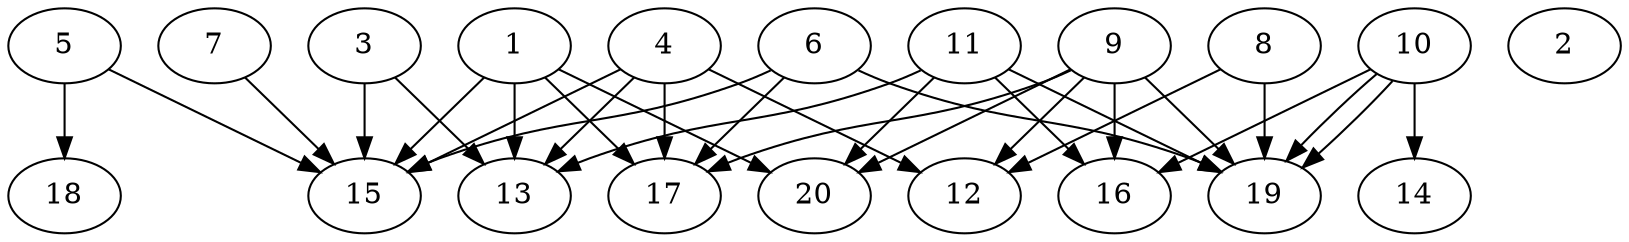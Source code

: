 // DAG automatically generated by daggen at Wed Jul 24 21:26:16 2019
// ./daggen --dot -n 20 --ccr 0.3 --fat 0.8 --regular 0.5 --density 0.5 --mindata 5242880 --maxdata 52428800 
digraph G {
  1 [size="127102293", alpha="0.02", expect_size="38130688"] 
  1 -> 13 [size ="38130688"]
  1 -> 15 [size ="38130688"]
  1 -> 17 [size ="38130688"]
  1 -> 20 [size ="38130688"]
  2 [size="106550613", alpha="0.16", expect_size="31965184"] 
  3 [size="65532587", alpha="0.00", expect_size="19659776"] 
  3 -> 13 [size ="19659776"]
  3 -> 15 [size ="19659776"]
  4 [size="40314880", alpha="0.03", expect_size="12094464"] 
  4 -> 12 [size ="12094464"]
  4 -> 13 [size ="12094464"]
  4 -> 15 [size ="12094464"]
  4 -> 17 [size ="12094464"]
  5 [size="92317013", alpha="0.02", expect_size="27695104"] 
  5 -> 15 [size ="27695104"]
  5 -> 18 [size ="27695104"]
  6 [size="156975787", alpha="0.10", expect_size="47092736"] 
  6 -> 15 [size ="47092736"]
  6 -> 17 [size ="47092736"]
  6 -> 19 [size ="47092736"]
  7 [size="95081813", alpha="0.12", expect_size="28524544"] 
  7 -> 15 [size ="28524544"]
  8 [size="98010453", alpha="0.19", expect_size="29403136"] 
  8 -> 12 [size ="29403136"]
  8 -> 19 [size ="29403136"]
  9 [size="101690027", alpha="0.04", expect_size="30507008"] 
  9 -> 12 [size ="30507008"]
  9 -> 16 [size ="30507008"]
  9 -> 17 [size ="30507008"]
  9 -> 19 [size ="30507008"]
  9 -> 20 [size ="30507008"]
  10 [size="58839040", alpha="0.18", expect_size="17651712"] 
  10 -> 14 [size ="17651712"]
  10 -> 16 [size ="17651712"]
  10 -> 19 [size ="17651712"]
  10 -> 19 [size ="17651712"]
  11 [size="173946880", alpha="0.08", expect_size="52184064"] 
  11 -> 13 [size ="52184064"]
  11 -> 16 [size ="52184064"]
  11 -> 19 [size ="52184064"]
  11 -> 20 [size ="52184064"]
  12 [size="28665173", alpha="0.03", expect_size="8599552"] 
  13 [size="156194133", alpha="0.17", expect_size="46858240"] 
  14 [size="156757333", alpha="0.20", expect_size="47027200"] 
  15 [size="21060267", alpha="0.07", expect_size="6318080"] 
  16 [size="40659627", alpha="0.06", expect_size="12197888"] 
  17 [size="116363947", alpha="0.11", expect_size="34909184"] 
  18 [size="53019307", alpha="0.07", expect_size="15905792"] 
  19 [size="44325547", alpha="0.06", expect_size="13297664"] 
  20 [size="77588480", alpha="0.16", expect_size="23276544"] 
}
